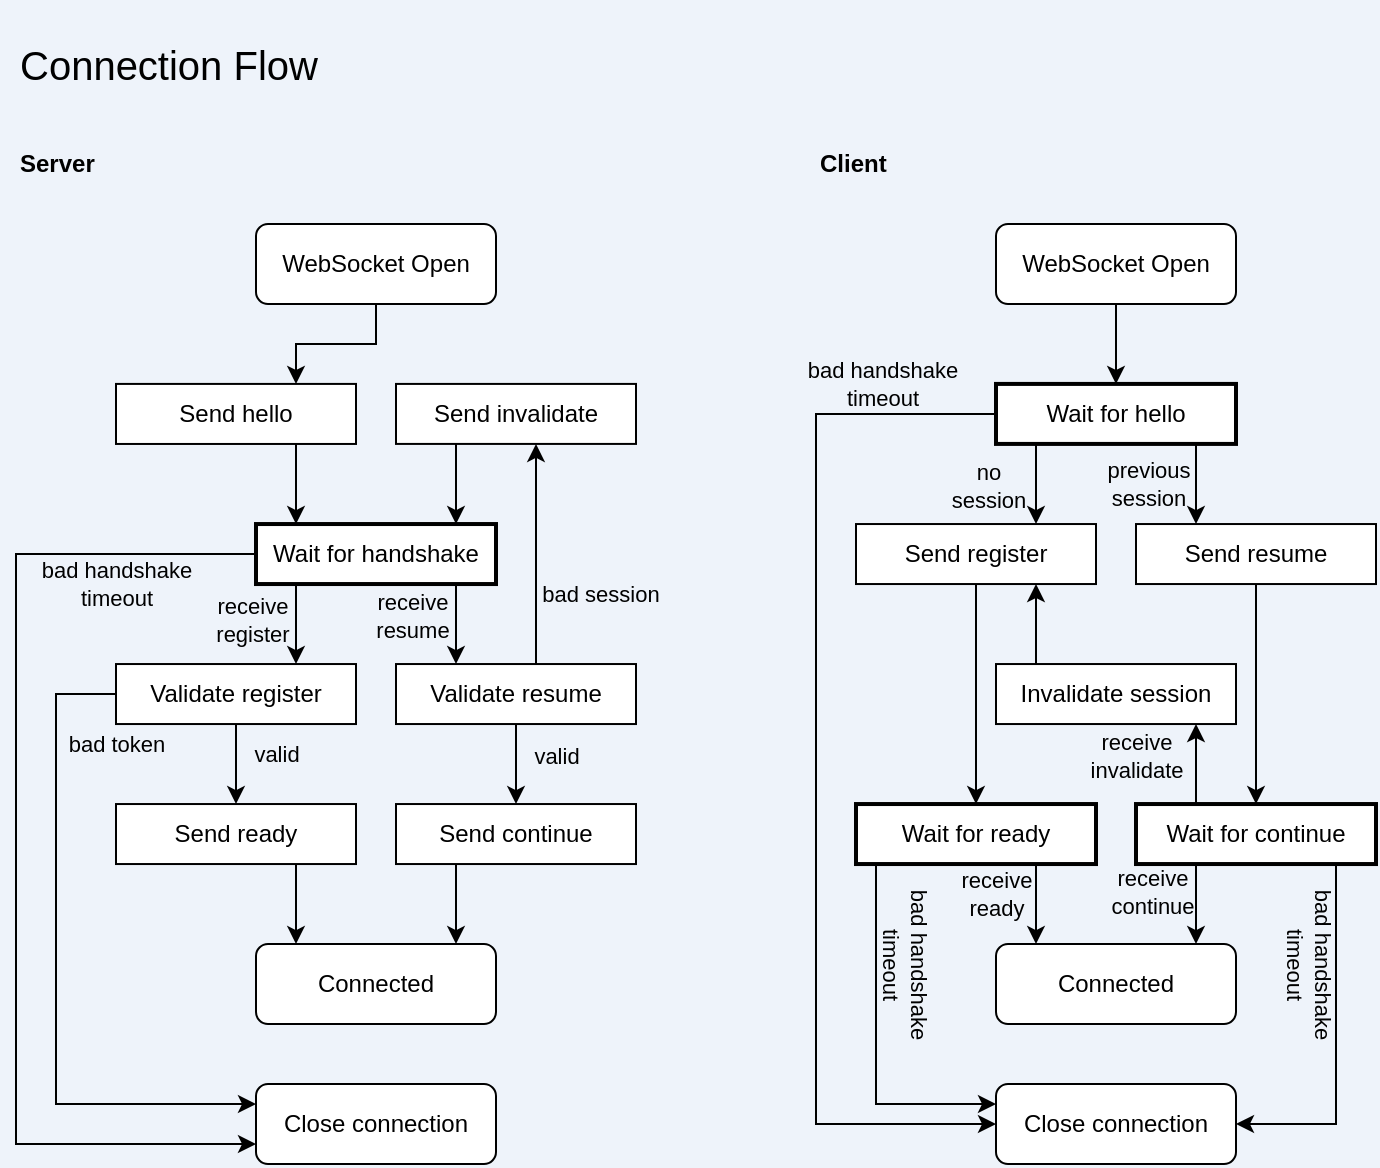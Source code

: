 <mxfile compressed="false" version="14.9.6" type="device">
  <diagram id="GSbHU_PhJe-l3NQpc0X3" name="Connection Flow">
    <mxGraphModel dx="710" dy="734" grid="1" gridSize="10" guides="1" tooltips="1" connect="1" arrows="1" fold="1" page="1" pageScale="1" pageWidth="760" pageHeight="630" background="#EEF3FA" math="0" shadow="0">
      <root>
        <mxCell id="GTJXd52-XhRZD3rAr2nm-0" />
        <mxCell id="GTJXd52-XhRZD3rAr2nm-1" parent="GTJXd52-XhRZD3rAr2nm-0" />
        <mxCell id="2r3fOvGVNr9_K5ZBoRis-18" value="Client" style="text;html=1;align=left;verticalAlign=middle;resizable=1;points=[];autosize=0;strokeColor=none;fontStyle=1" parent="GTJXd52-XhRZD3rAr2nm-1" vertex="1">
          <mxGeometry x="440" y="80" width="145" height="20" as="geometry" />
        </mxCell>
        <mxCell id="IKjVovVhkWe_WipwIJL3-1" style="edgeStyle=orthogonalEdgeStyle;rounded=0;orthogonalLoop=1;jettySize=auto;html=1;" edge="1" parent="GTJXd52-XhRZD3rAr2nm-1" source="2r3fOvGVNr9_K5ZBoRis-28" target="IKjVovVhkWe_WipwIJL3-0">
          <mxGeometry relative="1" as="geometry">
            <Array as="points">
              <mxPoint x="260" y="320.02" />
              <mxPoint x="260" y="320.02" />
            </Array>
          </mxGeometry>
        </mxCell>
        <mxCell id="IKjVovVhkWe_WipwIJL3-5" value="receive&lt;br&gt;resume" style="edgeLabel;html=1;align=center;verticalAlign=middle;resizable=0;points=[];labelBackgroundColor=none;spacingRight=4;" vertex="1" connectable="0" parent="IKjVovVhkWe_WipwIJL3-1">
          <mxGeometry x="0.086" relative="1" as="geometry">
            <mxPoint x="-20" y="-6" as="offset" />
          </mxGeometry>
        </mxCell>
        <mxCell id="IKjVovVhkWe_WipwIJL3-3" style="edgeStyle=orthogonalEdgeStyle;rounded=0;orthogonalLoop=1;jettySize=auto;html=1;" edge="1" parent="GTJXd52-XhRZD3rAr2nm-1" source="2r3fOvGVNr9_K5ZBoRis-28" target="IKjVovVhkWe_WipwIJL3-2">
          <mxGeometry relative="1" as="geometry">
            <Array as="points">
              <mxPoint x="180" y="320.02" />
              <mxPoint x="180" y="320.02" />
            </Array>
          </mxGeometry>
        </mxCell>
        <mxCell id="IKjVovVhkWe_WipwIJL3-26" value="receive&lt;br&gt;register" style="edgeLabel;html=1;align=center;verticalAlign=middle;resizable=0;points=[];labelBackgroundColor=none;spacingRight=4;" vertex="1" connectable="0" parent="IKjVovVhkWe_WipwIJL3-3">
          <mxGeometry x="-0.227" relative="1" as="geometry">
            <mxPoint x="-20" y="2" as="offset" />
          </mxGeometry>
        </mxCell>
        <mxCell id="IKjVovVhkWe_WipwIJL3-14" style="edgeStyle=orthogonalEdgeStyle;rounded=0;orthogonalLoop=1;jettySize=auto;html=1;" edge="1" parent="GTJXd52-XhRZD3rAr2nm-1" source="2r3fOvGVNr9_K5ZBoRis-28" target="IKjVovVhkWe_WipwIJL3-13">
          <mxGeometry relative="1" as="geometry">
            <Array as="points">
              <mxPoint x="40" y="285.02" />
              <mxPoint x="40" y="580.02" />
            </Array>
          </mxGeometry>
        </mxCell>
        <mxCell id="IKjVovVhkWe_WipwIJL3-27" value="bad handshake&lt;br&gt;timeout" style="edgeLabel;html=1;align=center;verticalAlign=middle;resizable=0;points=[];labelBackgroundColor=none;" vertex="1" connectable="0" parent="IKjVovVhkWe_WipwIJL3-14">
          <mxGeometry x="-0.634" y="-2" relative="1" as="geometry">
            <mxPoint x="28" y="17" as="offset" />
          </mxGeometry>
        </mxCell>
        <mxCell id="2r3fOvGVNr9_K5ZBoRis-28" value="Wait for handshake" style="rounded=0;whiteSpace=wrap;html=1;strokeWidth=2;" parent="GTJXd52-XhRZD3rAr2nm-1" vertex="1">
          <mxGeometry x="160" y="270.02" width="120" height="30" as="geometry" />
        </mxCell>
        <mxCell id="HutjLCx0ygpoBEJLSh69-0" value="Server" style="text;html=1;align=left;verticalAlign=middle;resizable=0;points=[];autosize=1;strokeColor=none;fontStyle=1" parent="GTJXd52-XhRZD3rAr2nm-1" vertex="1">
          <mxGeometry x="40" y="80" width="50" height="20" as="geometry" />
        </mxCell>
        <mxCell id="_PUvpjEMIo1z1dIbIUzw-0" value="&lt;p&gt;&lt;span&gt;Connection Flow&lt;/span&gt;&lt;br&gt;&lt;/p&gt;" style="text;html=1;strokeColor=none;fillColor=none;align=left;verticalAlign=middle;whiteSpace=wrap;rounded=0;fontStyle=0;fontSize=20;" parent="GTJXd52-XhRZD3rAr2nm-1" vertex="1">
          <mxGeometry x="40" y="30" width="230" height="20" as="geometry" />
        </mxCell>
        <mxCell id="fGsjKHM69yN9R0Hf5M05-1" style="edgeStyle=orthogonalEdgeStyle;rounded=0;orthogonalLoop=1;jettySize=auto;html=1;" edge="1" parent="GTJXd52-XhRZD3rAr2nm-1" source="fGsjKHM69yN9R0Hf5M05-0" target="IKjVovVhkWe_WipwIJL3-7">
          <mxGeometry relative="1" as="geometry">
            <Array as="points">
              <mxPoint x="220" y="180" />
              <mxPoint x="180" y="180" />
            </Array>
          </mxGeometry>
        </mxCell>
        <mxCell id="fGsjKHM69yN9R0Hf5M05-0" value="WebSocket Open" style="rounded=1;whiteSpace=wrap;html=1;" vertex="1" parent="GTJXd52-XhRZD3rAr2nm-1">
          <mxGeometry x="160" y="119.98" width="120" height="40" as="geometry" />
        </mxCell>
        <mxCell id="IKjVovVhkWe_WipwIJL3-4" style="edgeStyle=orthogonalEdgeStyle;rounded=0;orthogonalLoop=1;jettySize=auto;html=1;" edge="1" parent="GTJXd52-XhRZD3rAr2nm-1" source="IKjVovVhkWe_WipwIJL3-0" target="IKjVovVhkWe_WipwIJL3-9">
          <mxGeometry relative="1" as="geometry">
            <Array as="points">
              <mxPoint x="300" y="300.02" />
              <mxPoint x="300" y="300.02" />
            </Array>
          </mxGeometry>
        </mxCell>
        <mxCell id="IKjVovVhkWe_WipwIJL3-6" value="bad session" style="edgeLabel;html=1;align=center;verticalAlign=middle;resizable=0;points=[];labelBackgroundColor=none;spacingLeft=4;" vertex="1" connectable="0" parent="IKjVovVhkWe_WipwIJL3-4">
          <mxGeometry x="-0.429" y="-1" relative="1" as="geometry">
            <mxPoint x="29" y="-4" as="offset" />
          </mxGeometry>
        </mxCell>
        <mxCell id="IKjVovVhkWe_WipwIJL3-20" style="edgeStyle=orthogonalEdgeStyle;rounded=0;orthogonalLoop=1;jettySize=auto;html=1;" edge="1" parent="GTJXd52-XhRZD3rAr2nm-1" source="IKjVovVhkWe_WipwIJL3-0" target="IKjVovVhkWe_WipwIJL3-19">
          <mxGeometry relative="1" as="geometry" />
        </mxCell>
        <mxCell id="IKjVovVhkWe_WipwIJL3-29" value="valid" style="edgeLabel;html=1;align=center;verticalAlign=middle;resizable=0;points=[];labelBackgroundColor=none;" vertex="1" connectable="0" parent="IKjVovVhkWe_WipwIJL3-20">
          <mxGeometry x="-0.194" y="2" relative="1" as="geometry">
            <mxPoint x="18" as="offset" />
          </mxGeometry>
        </mxCell>
        <mxCell id="IKjVovVhkWe_WipwIJL3-0" value="Validate resume" style="rounded=0;whiteSpace=wrap;html=1;labelBackgroundColor=none;" vertex="1" parent="GTJXd52-XhRZD3rAr2nm-1">
          <mxGeometry x="230" y="340.02" width="120" height="30" as="geometry" />
        </mxCell>
        <mxCell id="IKjVovVhkWe_WipwIJL3-21" style="edgeStyle=orthogonalEdgeStyle;rounded=0;orthogonalLoop=1;jettySize=auto;html=1;" edge="1" parent="GTJXd52-XhRZD3rAr2nm-1" source="IKjVovVhkWe_WipwIJL3-2" target="IKjVovVhkWe_WipwIJL3-18">
          <mxGeometry relative="1" as="geometry" />
        </mxCell>
        <mxCell id="IKjVovVhkWe_WipwIJL3-28" value="valid" style="edgeLabel;html=1;align=center;verticalAlign=middle;resizable=0;points=[];labelBackgroundColor=none;" vertex="1" connectable="0" parent="IKjVovVhkWe_WipwIJL3-21">
          <mxGeometry x="-0.278" relative="1" as="geometry">
            <mxPoint x="20" as="offset" />
          </mxGeometry>
        </mxCell>
        <mxCell id="IKjVovVhkWe_WipwIJL3-24" style="edgeStyle=orthogonalEdgeStyle;rounded=0;orthogonalLoop=1;jettySize=auto;html=1;" edge="1" parent="GTJXd52-XhRZD3rAr2nm-1" source="IKjVovVhkWe_WipwIJL3-2" target="IKjVovVhkWe_WipwIJL3-13">
          <mxGeometry relative="1" as="geometry">
            <Array as="points">
              <mxPoint x="60" y="355.02" />
              <mxPoint x="60" y="560.02" />
            </Array>
          </mxGeometry>
        </mxCell>
        <mxCell id="IKjVovVhkWe_WipwIJL3-30" value="bad token" style="edgeLabel;html=1;align=center;verticalAlign=middle;resizable=0;points=[];labelBackgroundColor=none;" vertex="1" connectable="0" parent="IKjVovVhkWe_WipwIJL3-24">
          <mxGeometry x="-0.809" y="1" relative="1" as="geometry">
            <mxPoint x="29" y="23" as="offset" />
          </mxGeometry>
        </mxCell>
        <mxCell id="IKjVovVhkWe_WipwIJL3-2" value="Validate register" style="rounded=0;whiteSpace=wrap;html=1;labelBackgroundColor=none;" vertex="1" parent="GTJXd52-XhRZD3rAr2nm-1">
          <mxGeometry x="90" y="340.02" width="120" height="30" as="geometry" />
        </mxCell>
        <mxCell id="IKjVovVhkWe_WipwIJL3-8" style="edgeStyle=orthogonalEdgeStyle;rounded=0;orthogonalLoop=1;jettySize=auto;html=1;" edge="1" parent="GTJXd52-XhRZD3rAr2nm-1" source="IKjVovVhkWe_WipwIJL3-7" target="2r3fOvGVNr9_K5ZBoRis-28">
          <mxGeometry relative="1" as="geometry">
            <Array as="points">
              <mxPoint x="180" y="260.02" />
              <mxPoint x="180" y="260.02" />
            </Array>
          </mxGeometry>
        </mxCell>
        <mxCell id="IKjVovVhkWe_WipwIJL3-7" value="Send hello" style="rounded=0;whiteSpace=wrap;html=1;labelBackgroundColor=none;" vertex="1" parent="GTJXd52-XhRZD3rAr2nm-1">
          <mxGeometry x="90" y="199.96" width="120" height="30.02" as="geometry" />
        </mxCell>
        <mxCell id="IKjVovVhkWe_WipwIJL3-10" style="edgeStyle=orthogonalEdgeStyle;rounded=0;orthogonalLoop=1;jettySize=auto;html=1;" edge="1" parent="GTJXd52-XhRZD3rAr2nm-1" source="IKjVovVhkWe_WipwIJL3-9" target="2r3fOvGVNr9_K5ZBoRis-28">
          <mxGeometry relative="1" as="geometry">
            <Array as="points">
              <mxPoint x="260" y="260.02" />
              <mxPoint x="260" y="260.02" />
            </Array>
          </mxGeometry>
        </mxCell>
        <mxCell id="IKjVovVhkWe_WipwIJL3-9" value="Send invalidate" style="rounded=0;whiteSpace=wrap;html=1;labelBackgroundColor=none;" vertex="1" parent="GTJXd52-XhRZD3rAr2nm-1">
          <mxGeometry x="230" y="199.96" width="120" height="30" as="geometry" />
        </mxCell>
        <mxCell id="IKjVovVhkWe_WipwIJL3-13" value="Close connection" style="rounded=1;whiteSpace=wrap;html=1;labelBackgroundColor=none;" vertex="1" parent="GTJXd52-XhRZD3rAr2nm-1">
          <mxGeometry x="160" y="550.02" width="120" height="40" as="geometry" />
        </mxCell>
        <mxCell id="IKjVovVhkWe_WipwIJL3-15" value="Connected" style="rounded=1;whiteSpace=wrap;html=1;labelBackgroundColor=none;" vertex="1" parent="GTJXd52-XhRZD3rAr2nm-1">
          <mxGeometry x="160" y="480.02" width="120" height="40" as="geometry" />
        </mxCell>
        <mxCell id="IKjVovVhkWe_WipwIJL3-22" style="edgeStyle=orthogonalEdgeStyle;rounded=0;orthogonalLoop=1;jettySize=auto;html=1;" edge="1" parent="GTJXd52-XhRZD3rAr2nm-1" source="IKjVovVhkWe_WipwIJL3-18" target="IKjVovVhkWe_WipwIJL3-15">
          <mxGeometry relative="1" as="geometry">
            <Array as="points">
              <mxPoint x="180" y="470" />
              <mxPoint x="180" y="470" />
            </Array>
          </mxGeometry>
        </mxCell>
        <mxCell id="IKjVovVhkWe_WipwIJL3-18" value="Send ready" style="rounded=0;whiteSpace=wrap;html=1;labelBackgroundColor=none;" vertex="1" parent="GTJXd52-XhRZD3rAr2nm-1">
          <mxGeometry x="90" y="410.02" width="120" height="30" as="geometry" />
        </mxCell>
        <mxCell id="IKjVovVhkWe_WipwIJL3-23" style="edgeStyle=orthogonalEdgeStyle;rounded=0;orthogonalLoop=1;jettySize=auto;html=1;" edge="1" parent="GTJXd52-XhRZD3rAr2nm-1" source="IKjVovVhkWe_WipwIJL3-19" target="IKjVovVhkWe_WipwIJL3-15">
          <mxGeometry relative="1" as="geometry">
            <Array as="points">
              <mxPoint x="260" y="470" />
              <mxPoint x="260" y="470" />
            </Array>
          </mxGeometry>
        </mxCell>
        <mxCell id="IKjVovVhkWe_WipwIJL3-19" value="Send continue" style="rounded=0;whiteSpace=wrap;html=1;labelBackgroundColor=none;" vertex="1" parent="GTJXd52-XhRZD3rAr2nm-1">
          <mxGeometry x="230" y="410.02" width="120" height="30" as="geometry" />
        </mxCell>
        <mxCell id="IKjVovVhkWe_WipwIJL3-31" style="edgeStyle=orthogonalEdgeStyle;rounded=0;orthogonalLoop=1;jettySize=auto;html=1;" edge="1" parent="GTJXd52-XhRZD3rAr2nm-1" source="IKjVovVhkWe_WipwIJL3-37" target="IKjVovVhkWe_WipwIJL3-44">
          <mxGeometry relative="1" as="geometry">
            <Array as="points">
              <mxPoint x="630" y="240.02" />
              <mxPoint x="630" y="240.02" />
            </Array>
          </mxGeometry>
        </mxCell>
        <mxCell id="IKjVovVhkWe_WipwIJL3-32" value="previous&lt;br&gt;session" style="edgeLabel;html=1;align=center;verticalAlign=middle;resizable=0;points=[];labelBackgroundColor=none;spacingRight=8;" vertex="1" connectable="0" parent="IKjVovVhkWe_WipwIJL3-31">
          <mxGeometry x="0.086" relative="1" as="geometry">
            <mxPoint x="-20" y="-2" as="offset" />
          </mxGeometry>
        </mxCell>
        <mxCell id="IKjVovVhkWe_WipwIJL3-33" style="edgeStyle=orthogonalEdgeStyle;rounded=0;orthogonalLoop=1;jettySize=auto;html=1;" edge="1" parent="GTJXd52-XhRZD3rAr2nm-1" source="IKjVovVhkWe_WipwIJL3-37" target="IKjVovVhkWe_WipwIJL3-49">
          <mxGeometry relative="1" as="geometry">
            <Array as="points">
              <mxPoint x="550" y="250.02" />
              <mxPoint x="550" y="250.02" />
            </Array>
          </mxGeometry>
        </mxCell>
        <mxCell id="IKjVovVhkWe_WipwIJL3-34" value="no&lt;br&gt;session" style="edgeLabel;html=1;align=center;verticalAlign=middle;resizable=0;points=[];labelBackgroundColor=none;spacingRight=8;" vertex="1" connectable="0" parent="IKjVovVhkWe_WipwIJL3-33">
          <mxGeometry x="-0.227" relative="1" as="geometry">
            <mxPoint x="-20" y="5" as="offset" />
          </mxGeometry>
        </mxCell>
        <mxCell id="IKjVovVhkWe_WipwIJL3-35" style="edgeStyle=orthogonalEdgeStyle;rounded=0;orthogonalLoop=1;jettySize=auto;html=1;" edge="1" parent="GTJXd52-XhRZD3rAr2nm-1" source="IKjVovVhkWe_WipwIJL3-37" target="IKjVovVhkWe_WipwIJL3-54">
          <mxGeometry relative="1" as="geometry">
            <Array as="points">
              <mxPoint x="440" y="215.02" />
              <mxPoint x="440" y="570.02" />
            </Array>
          </mxGeometry>
        </mxCell>
        <mxCell id="IKjVovVhkWe_WipwIJL3-36" value="bad handshake&lt;br&gt;timeout" style="edgeLabel;html=1;align=center;verticalAlign=middle;resizable=0;points=[];labelBackgroundColor=none;" vertex="1" connectable="0" parent="IKjVovVhkWe_WipwIJL3-35">
          <mxGeometry x="-0.634" y="-2" relative="1" as="geometry">
            <mxPoint x="35" y="-23" as="offset" />
          </mxGeometry>
        </mxCell>
        <mxCell id="IKjVovVhkWe_WipwIJL3-37" value="Wait for hello" style="rounded=0;whiteSpace=wrap;html=1;strokeWidth=2;" vertex="1" parent="GTJXd52-XhRZD3rAr2nm-1">
          <mxGeometry x="530" y="199.96" width="120" height="30" as="geometry" />
        </mxCell>
        <mxCell id="IKjVovVhkWe_WipwIJL3-60" style="edgeStyle=orthogonalEdgeStyle;rounded=0;orthogonalLoop=1;jettySize=auto;html=1;" edge="1" parent="GTJXd52-XhRZD3rAr2nm-1" source="IKjVovVhkWe_WipwIJL3-39" target="IKjVovVhkWe_WipwIJL3-37">
          <mxGeometry relative="1" as="geometry" />
        </mxCell>
        <mxCell id="IKjVovVhkWe_WipwIJL3-39" value="WebSocket Open" style="rounded=1;whiteSpace=wrap;html=1;" vertex="1" parent="GTJXd52-XhRZD3rAr2nm-1">
          <mxGeometry x="530" y="119.98" width="120" height="40" as="geometry" />
        </mxCell>
        <mxCell id="IKjVovVhkWe_WipwIJL3-65" style="edgeStyle=orthogonalEdgeStyle;rounded=0;orthogonalLoop=1;jettySize=auto;html=1;" edge="1" parent="GTJXd52-XhRZD3rAr2nm-1" source="IKjVovVhkWe_WipwIJL3-44" target="IKjVovVhkWe_WipwIJL3-61">
          <mxGeometry relative="1" as="geometry">
            <Array as="points">
              <mxPoint x="660" y="360.02" />
              <mxPoint x="660" y="360.02" />
            </Array>
          </mxGeometry>
        </mxCell>
        <mxCell id="IKjVovVhkWe_WipwIJL3-44" value="Send resume" style="rounded=0;whiteSpace=wrap;html=1;labelBackgroundColor=none;" vertex="1" parent="GTJXd52-XhRZD3rAr2nm-1">
          <mxGeometry x="600" y="270.02" width="120" height="30" as="geometry" />
        </mxCell>
        <mxCell id="IKjVovVhkWe_WipwIJL3-68" style="edgeStyle=orthogonalEdgeStyle;rounded=0;orthogonalLoop=1;jettySize=auto;html=1;" edge="1" parent="GTJXd52-XhRZD3rAr2nm-1" source="IKjVovVhkWe_WipwIJL3-49" target="IKjVovVhkWe_WipwIJL3-67">
          <mxGeometry relative="1" as="geometry" />
        </mxCell>
        <mxCell id="IKjVovVhkWe_WipwIJL3-49" value="Send register" style="rounded=0;whiteSpace=wrap;html=1;labelBackgroundColor=none;" vertex="1" parent="GTJXd52-XhRZD3rAr2nm-1">
          <mxGeometry x="460" y="270.02" width="120" height="30" as="geometry" />
        </mxCell>
        <mxCell id="IKjVovVhkWe_WipwIJL3-54" value="Close connection" style="rounded=1;whiteSpace=wrap;html=1;labelBackgroundColor=none;" vertex="1" parent="GTJXd52-XhRZD3rAr2nm-1">
          <mxGeometry x="530" y="550.02" width="120" height="40" as="geometry" />
        </mxCell>
        <mxCell id="IKjVovVhkWe_WipwIJL3-55" value="Connected" style="rounded=1;whiteSpace=wrap;html=1;labelBackgroundColor=none;" vertex="1" parent="GTJXd52-XhRZD3rAr2nm-1">
          <mxGeometry x="530" y="480.02" width="120" height="40" as="geometry" />
        </mxCell>
        <mxCell id="IKjVovVhkWe_WipwIJL3-64" value="" style="edgeStyle=orthogonalEdgeStyle;rounded=0;orthogonalLoop=1;jettySize=auto;html=1;" edge="1" parent="GTJXd52-XhRZD3rAr2nm-1" source="IKjVovVhkWe_WipwIJL3-61" target="IKjVovVhkWe_WipwIJL3-62">
          <mxGeometry relative="1" as="geometry">
            <Array as="points">
              <mxPoint x="630" y="390.02" />
              <mxPoint x="630" y="390.02" />
            </Array>
          </mxGeometry>
        </mxCell>
        <mxCell id="IKjVovVhkWe_WipwIJL3-73" value="receive&lt;br&gt;invalidate" style="edgeLabel;html=1;align=center;verticalAlign=middle;resizable=0;points=[];labelBackgroundColor=none;" vertex="1" connectable="0" parent="IKjVovVhkWe_WipwIJL3-64">
          <mxGeometry x="0.213" relative="1" as="geometry">
            <mxPoint x="-30" as="offset" />
          </mxGeometry>
        </mxCell>
        <mxCell id="IKjVovVhkWe_WipwIJL3-70" style="edgeStyle=orthogonalEdgeStyle;rounded=0;orthogonalLoop=1;jettySize=auto;html=1;" edge="1" parent="GTJXd52-XhRZD3rAr2nm-1" source="IKjVovVhkWe_WipwIJL3-61" target="IKjVovVhkWe_WipwIJL3-54">
          <mxGeometry relative="1" as="geometry">
            <Array as="points">
              <mxPoint x="700" y="570.02" />
            </Array>
          </mxGeometry>
        </mxCell>
        <mxCell id="IKjVovVhkWe_WipwIJL3-74" value="bad handshake&lt;br&gt;timeout" style="edgeLabel;html=1;align=center;verticalAlign=middle;resizable=0;points=[];labelBackgroundColor=none;rotation=90;spacingTop=7;" vertex="1" connectable="0" parent="IKjVovVhkWe_WipwIJL3-70">
          <mxGeometry x="-0.764" y="2" relative="1" as="geometry">
            <mxPoint x="-12" y="29" as="offset" />
          </mxGeometry>
        </mxCell>
        <mxCell id="IKjVovVhkWe_WipwIJL3-71" style="edgeStyle=orthogonalEdgeStyle;rounded=0;orthogonalLoop=1;jettySize=auto;html=1;" edge="1" parent="GTJXd52-XhRZD3rAr2nm-1" source="IKjVovVhkWe_WipwIJL3-61" target="IKjVovVhkWe_WipwIJL3-55">
          <mxGeometry relative="1" as="geometry">
            <Array as="points">
              <mxPoint x="630" y="450.02" />
              <mxPoint x="630" y="450.02" />
            </Array>
          </mxGeometry>
        </mxCell>
        <mxCell id="IKjVovVhkWe_WipwIJL3-75" value="receive&lt;br&gt;continue" style="edgeLabel;html=1;align=center;verticalAlign=middle;resizable=0;points=[];spacingRight=4;labelBackgroundColor=none;" vertex="1" connectable="0" parent="IKjVovVhkWe_WipwIJL3-71">
          <mxGeometry x="-0.317" y="-1" relative="1" as="geometry">
            <mxPoint x="-19" as="offset" />
          </mxGeometry>
        </mxCell>
        <mxCell id="IKjVovVhkWe_WipwIJL3-61" value="Wait for continue" style="rounded=0;whiteSpace=wrap;html=1;labelBackgroundColor=none;strokeWidth=2;" vertex="1" parent="GTJXd52-XhRZD3rAr2nm-1">
          <mxGeometry x="600" y="410.02" width="120" height="30" as="geometry" />
        </mxCell>
        <mxCell id="IKjVovVhkWe_WipwIJL3-63" value="" style="edgeStyle=orthogonalEdgeStyle;rounded=0;orthogonalLoop=1;jettySize=auto;html=1;" edge="1" parent="GTJXd52-XhRZD3rAr2nm-1" source="IKjVovVhkWe_WipwIJL3-62" target="IKjVovVhkWe_WipwIJL3-49">
          <mxGeometry relative="1" as="geometry">
            <Array as="points">
              <mxPoint x="550" y="320.02" />
              <mxPoint x="550" y="320.02" />
            </Array>
          </mxGeometry>
        </mxCell>
        <mxCell id="IKjVovVhkWe_WipwIJL3-62" value="Invalidate session" style="rounded=0;whiteSpace=wrap;html=1;labelBackgroundColor=none;" vertex="1" parent="GTJXd52-XhRZD3rAr2nm-1">
          <mxGeometry x="530" y="340.02" width="120" height="30" as="geometry" />
        </mxCell>
        <mxCell id="IKjVovVhkWe_WipwIJL3-69" style="edgeStyle=orthogonalEdgeStyle;rounded=0;orthogonalLoop=1;jettySize=auto;html=1;" edge="1" parent="GTJXd52-XhRZD3rAr2nm-1" source="IKjVovVhkWe_WipwIJL3-67" target="IKjVovVhkWe_WipwIJL3-54">
          <mxGeometry relative="1" as="geometry">
            <Array as="points">
              <mxPoint x="470" y="560.02" />
            </Array>
          </mxGeometry>
        </mxCell>
        <mxCell id="IKjVovVhkWe_WipwIJL3-77" value="bad handshake&lt;br&gt;timeout" style="edgeLabel;html=1;align=center;verticalAlign=middle;resizable=0;points=[];rotation=90;labelBackgroundColor=none;spacingBottom=4;" vertex="1" connectable="0" parent="IKjVovVhkWe_WipwIJL3-69">
          <mxGeometry x="-0.815" y="1" relative="1" as="geometry">
            <mxPoint x="12" y="33" as="offset" />
          </mxGeometry>
        </mxCell>
        <mxCell id="IKjVovVhkWe_WipwIJL3-72" style="edgeStyle=orthogonalEdgeStyle;rounded=0;orthogonalLoop=1;jettySize=auto;html=1;" edge="1" parent="GTJXd52-XhRZD3rAr2nm-1" source="IKjVovVhkWe_WipwIJL3-67" target="IKjVovVhkWe_WipwIJL3-55">
          <mxGeometry relative="1" as="geometry">
            <Array as="points">
              <mxPoint x="550" y="470.02" />
              <mxPoint x="550" y="470.02" />
            </Array>
          </mxGeometry>
        </mxCell>
        <mxCell id="IKjVovVhkWe_WipwIJL3-76" value="receive&lt;br&gt;ready" style="edgeLabel;html=1;align=center;verticalAlign=middle;resizable=0;points=[];labelBackgroundColor=none;" vertex="1" connectable="0" parent="IKjVovVhkWe_WipwIJL3-72">
          <mxGeometry x="-0.239" y="2" relative="1" as="geometry">
            <mxPoint x="-22" as="offset" />
          </mxGeometry>
        </mxCell>
        <mxCell id="IKjVovVhkWe_WipwIJL3-67" value="Wait for ready" style="rounded=0;whiteSpace=wrap;html=1;labelBackgroundColor=none;strokeWidth=2;" vertex="1" parent="GTJXd52-XhRZD3rAr2nm-1">
          <mxGeometry x="460" y="410.02" width="120" height="30" as="geometry" />
        </mxCell>
      </root>
    </mxGraphModel>
  </diagram>
</mxfile>

